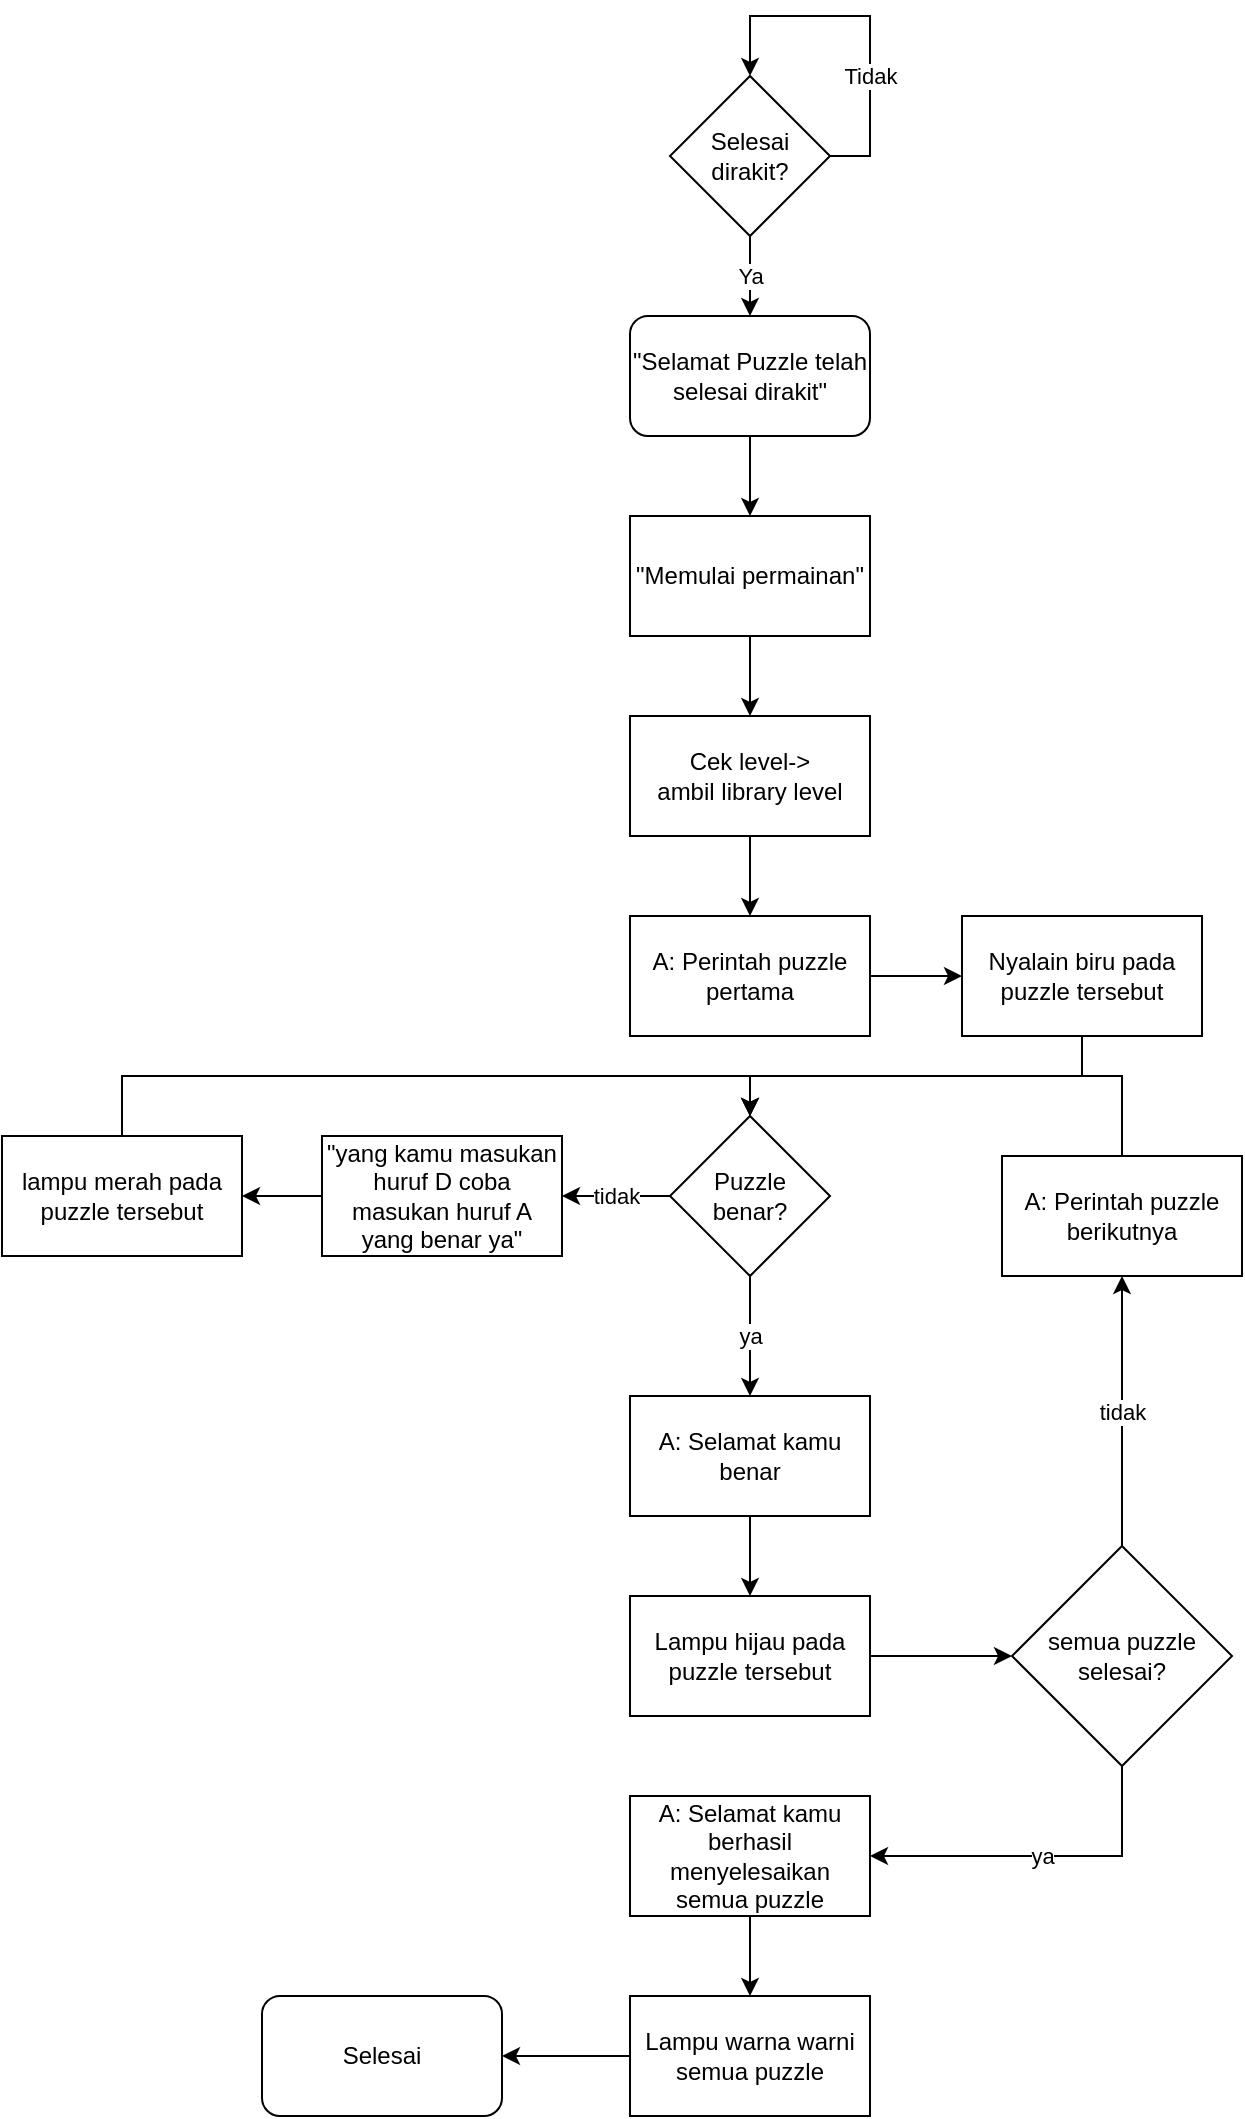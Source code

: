 <mxfile pages="2">
    <diagram id="VdiAd6TwgRln_6Kye7vl" name="pilih level">
        <mxGraphModel dx="786" dy="574" grid="1" gridSize="10" guides="0" tooltips="1" connect="1" arrows="1" fold="1" page="1" pageScale="1" pageWidth="827" pageHeight="1169" math="0" shadow="0">
            <root>
                <mxCell id="0"/>
                <mxCell id="1" parent="0"/>
                <mxCell id="8gLxyDC8MLJniefl50CG-8" value="" style="edgeStyle=orthogonalEdgeStyle;rounded=0;orthogonalLoop=1;jettySize=auto;html=1;" parent="1" source="8gLxyDC8MLJniefl50CG-2" target="8gLxyDC8MLJniefl50CG-7" edge="1">
                    <mxGeometry relative="1" as="geometry"/>
                </mxCell>
                <mxCell id="8gLxyDC8MLJniefl50CG-2" value="&quot;Selamat Puzzle telah selesai dirakit&quot;" style="rounded=1;whiteSpace=wrap;html=1;" parent="1" vertex="1">
                    <mxGeometry x="354" y="190" width="120" height="60" as="geometry"/>
                </mxCell>
                <mxCell id="8gLxyDC8MLJniefl50CG-5" value="Ya" style="edgeStyle=orthogonalEdgeStyle;rounded=0;orthogonalLoop=1;jettySize=auto;html=1;" parent="1" source="8gLxyDC8MLJniefl50CG-4" target="8gLxyDC8MLJniefl50CG-2" edge="1">
                    <mxGeometry relative="1" as="geometry"/>
                </mxCell>
                <mxCell id="8gLxyDC8MLJniefl50CG-4" value="Selesai&lt;br&gt;dirakit?" style="rhombus;whiteSpace=wrap;html=1;" parent="1" vertex="1">
                    <mxGeometry x="374" y="70" width="80" height="80" as="geometry"/>
                </mxCell>
                <mxCell id="8gLxyDC8MLJniefl50CG-6" value="Tidak" style="edgeStyle=orthogonalEdgeStyle;rounded=0;orthogonalLoop=1;jettySize=auto;html=1;exitX=1;exitY=0.5;exitDx=0;exitDy=0;entryX=0.5;entryY=0;entryDx=0;entryDy=0;" parent="1" source="8gLxyDC8MLJniefl50CG-4" target="8gLxyDC8MLJniefl50CG-4" edge="1">
                    <mxGeometry x="-0.333" relative="1" as="geometry">
                        <Array as="points">
                            <mxPoint x="474" y="110"/>
                            <mxPoint x="474" y="40"/>
                            <mxPoint x="414" y="40"/>
                        </Array>
                        <mxPoint as="offset"/>
                    </mxGeometry>
                </mxCell>
                <mxCell id="8gLxyDC8MLJniefl50CG-10" value="" style="edgeStyle=orthogonalEdgeStyle;rounded=0;orthogonalLoop=1;jettySize=auto;html=1;" parent="1" source="8gLxyDC8MLJniefl50CG-7" target="8gLxyDC8MLJniefl50CG-9" edge="1">
                    <mxGeometry relative="1" as="geometry"/>
                </mxCell>
                <mxCell id="8gLxyDC8MLJniefl50CG-7" value="&quot;Memulai permainan&quot;" style="rounded=0;whiteSpace=wrap;html=1;" parent="1" vertex="1">
                    <mxGeometry x="354" y="290" width="120" height="60" as="geometry"/>
                </mxCell>
                <mxCell id="VSUsCu0HEHpfa1tFkbWb-1" value="" style="edgeStyle=orthogonalEdgeStyle;rounded=0;orthogonalLoop=1;jettySize=auto;html=1;" parent="1" source="8gLxyDC8MLJniefl50CG-9" target="8gLxyDC8MLJniefl50CG-11" edge="1">
                    <mxGeometry relative="1" as="geometry"/>
                </mxCell>
                <mxCell id="8gLxyDC8MLJniefl50CG-9" value="Cek level-&amp;gt;&lt;br&gt;ambil library level" style="rounded=0;whiteSpace=wrap;html=1;" parent="1" vertex="1">
                    <mxGeometry x="354" y="390" width="120" height="60" as="geometry"/>
                </mxCell>
                <mxCell id="n2ZeTPt7YN2r80nw7nJY-3" style="edgeStyle=orthogonalEdgeStyle;rounded=0;orthogonalLoop=1;jettySize=auto;html=1;exitX=1;exitY=0.5;exitDx=0;exitDy=0;entryX=0;entryY=0.5;entryDx=0;entryDy=0;" parent="1" source="8gLxyDC8MLJniefl50CG-11" target="n2ZeTPt7YN2r80nw7nJY-1" edge="1">
                    <mxGeometry relative="1" as="geometry"/>
                </mxCell>
                <mxCell id="8gLxyDC8MLJniefl50CG-11" value="A: Perintah puzzle pertama" style="rounded=0;whiteSpace=wrap;html=1;" parent="1" vertex="1">
                    <mxGeometry x="354" y="490" width="120" height="60" as="geometry"/>
                </mxCell>
                <mxCell id="VSUsCu0HEHpfa1tFkbWb-5" value="tidak" style="edgeStyle=orthogonalEdgeStyle;rounded=0;orthogonalLoop=1;jettySize=auto;html=1;" parent="1" source="VSUsCu0HEHpfa1tFkbWb-2" target="VSUsCu0HEHpfa1tFkbWb-4" edge="1">
                    <mxGeometry relative="1" as="geometry"/>
                </mxCell>
                <mxCell id="VSUsCu0HEHpfa1tFkbWb-8" value="ya" style="edgeStyle=orthogonalEdgeStyle;rounded=0;orthogonalLoop=1;jettySize=auto;html=1;" parent="1" source="VSUsCu0HEHpfa1tFkbWb-2" target="VSUsCu0HEHpfa1tFkbWb-7" edge="1">
                    <mxGeometry relative="1" as="geometry"/>
                </mxCell>
                <mxCell id="VSUsCu0HEHpfa1tFkbWb-2" value="Puzzle&lt;br&gt;benar?" style="rhombus;whiteSpace=wrap;html=1;" parent="1" vertex="1">
                    <mxGeometry x="374" y="590" width="80" height="80" as="geometry"/>
                </mxCell>
                <mxCell id="VSUsCu0HEHpfa1tFkbWb-6" style="edgeStyle=orthogonalEdgeStyle;rounded=0;orthogonalLoop=1;jettySize=auto;html=1;exitX=0.5;exitY=0;exitDx=0;exitDy=0;entryX=0.5;entryY=0;entryDx=0;entryDy=0;" parent="1" source="VSUsCu0HEHpfa1tFkbWb-18" target="VSUsCu0HEHpfa1tFkbWb-2" edge="1">
                    <mxGeometry relative="1" as="geometry"/>
                </mxCell>
                <mxCell id="VSUsCu0HEHpfa1tFkbWb-19" value="" style="edgeStyle=orthogonalEdgeStyle;rounded=0;orthogonalLoop=1;jettySize=auto;html=1;" parent="1" source="VSUsCu0HEHpfa1tFkbWb-4" target="VSUsCu0HEHpfa1tFkbWb-18" edge="1">
                    <mxGeometry relative="1" as="geometry"/>
                </mxCell>
                <mxCell id="VSUsCu0HEHpfa1tFkbWb-4" value="&quot;yang kamu masukan huruf D coba masukan huruf A yang benar ya&quot;" style="rounded=0;whiteSpace=wrap;html=1;" parent="1" vertex="1">
                    <mxGeometry x="200" y="600" width="120" height="60" as="geometry"/>
                </mxCell>
                <mxCell id="VSUsCu0HEHpfa1tFkbWb-21" value="" style="edgeStyle=orthogonalEdgeStyle;rounded=0;orthogonalLoop=1;jettySize=auto;html=1;" parent="1" source="VSUsCu0HEHpfa1tFkbWb-7" target="VSUsCu0HEHpfa1tFkbWb-20" edge="1">
                    <mxGeometry relative="1" as="geometry"/>
                </mxCell>
                <mxCell id="VSUsCu0HEHpfa1tFkbWb-7" value="A: Selamat kamu benar" style="rounded=0;whiteSpace=wrap;html=1;" parent="1" vertex="1">
                    <mxGeometry x="354" y="730" width="120" height="60" as="geometry"/>
                </mxCell>
                <mxCell id="VSUsCu0HEHpfa1tFkbWb-17" style="edgeStyle=orthogonalEdgeStyle;rounded=0;orthogonalLoop=1;jettySize=auto;html=1;exitX=0.5;exitY=0;exitDx=0;exitDy=0;entryX=0.5;entryY=0;entryDx=0;entryDy=0;" parent="1" source="VSUsCu0HEHpfa1tFkbWb-9" target="VSUsCu0HEHpfa1tFkbWb-2" edge="1">
                    <mxGeometry relative="1" as="geometry"/>
                </mxCell>
                <mxCell id="VSUsCu0HEHpfa1tFkbWb-9" value="A: Perintah puzzle berikutnya" style="rounded=0;whiteSpace=wrap;html=1;" parent="1" vertex="1">
                    <mxGeometry x="540" y="610" width="120" height="60" as="geometry"/>
                </mxCell>
                <mxCell id="VSUsCu0HEHpfa1tFkbWb-14" value="tidak" style="edgeStyle=orthogonalEdgeStyle;rounded=0;orthogonalLoop=1;jettySize=auto;html=1;" parent="1" source="VSUsCu0HEHpfa1tFkbWb-12" target="VSUsCu0HEHpfa1tFkbWb-9" edge="1">
                    <mxGeometry relative="1" as="geometry"/>
                </mxCell>
                <mxCell id="VSUsCu0HEHpfa1tFkbWb-16" value="ya" style="edgeStyle=orthogonalEdgeStyle;rounded=0;orthogonalLoop=1;jettySize=auto;html=1;exitX=0.5;exitY=1;exitDx=0;exitDy=0;entryX=1;entryY=0.5;entryDx=0;entryDy=0;" parent="1" source="VSUsCu0HEHpfa1tFkbWb-12" target="VSUsCu0HEHpfa1tFkbWb-15" edge="1">
                    <mxGeometry relative="1" as="geometry"/>
                </mxCell>
                <mxCell id="VSUsCu0HEHpfa1tFkbWb-12" value="semua puzzle selesai?" style="rhombus;whiteSpace=wrap;html=1;" parent="1" vertex="1">
                    <mxGeometry x="545" y="805" width="110" height="110" as="geometry"/>
                </mxCell>
                <mxCell id="VSUsCu0HEHpfa1tFkbWb-24" value="" style="edgeStyle=orthogonalEdgeStyle;rounded=0;orthogonalLoop=1;jettySize=auto;html=1;" parent="1" source="VSUsCu0HEHpfa1tFkbWb-15" target="VSUsCu0HEHpfa1tFkbWb-23" edge="1">
                    <mxGeometry relative="1" as="geometry"/>
                </mxCell>
                <mxCell id="VSUsCu0HEHpfa1tFkbWb-15" value="A: Selamat kamu berhasil menyelesaikan semua puzzle" style="rounded=0;whiteSpace=wrap;html=1;" parent="1" vertex="1">
                    <mxGeometry x="354" y="930" width="120" height="60" as="geometry"/>
                </mxCell>
                <mxCell id="VSUsCu0HEHpfa1tFkbWb-18" value="lampu merah pada puzzle tersebut" style="rounded=0;whiteSpace=wrap;html=1;" parent="1" vertex="1">
                    <mxGeometry x="40" y="600" width="120" height="60" as="geometry"/>
                </mxCell>
                <mxCell id="VSUsCu0HEHpfa1tFkbWb-22" style="edgeStyle=orthogonalEdgeStyle;rounded=0;orthogonalLoop=1;jettySize=auto;html=1;exitX=1;exitY=0.5;exitDx=0;exitDy=0;entryX=0;entryY=0.5;entryDx=0;entryDy=0;" parent="1" source="VSUsCu0HEHpfa1tFkbWb-20" target="VSUsCu0HEHpfa1tFkbWb-12" edge="1">
                    <mxGeometry relative="1" as="geometry"/>
                </mxCell>
                <mxCell id="VSUsCu0HEHpfa1tFkbWb-20" value="Lampu hijau pada puzzle tersebut" style="rounded=0;whiteSpace=wrap;html=1;" parent="1" vertex="1">
                    <mxGeometry x="354" y="830" width="120" height="60" as="geometry"/>
                </mxCell>
                <mxCell id="VSUsCu0HEHpfa1tFkbWb-26" value="" style="edgeStyle=orthogonalEdgeStyle;rounded=0;orthogonalLoop=1;jettySize=auto;html=1;" parent="1" source="VSUsCu0HEHpfa1tFkbWb-23" target="VSUsCu0HEHpfa1tFkbWb-25" edge="1">
                    <mxGeometry relative="1" as="geometry"/>
                </mxCell>
                <mxCell id="VSUsCu0HEHpfa1tFkbWb-23" value="Lampu warna warni semua puzzle" style="rounded=0;whiteSpace=wrap;html=1;" parent="1" vertex="1">
                    <mxGeometry x="354" y="1030" width="120" height="60" as="geometry"/>
                </mxCell>
                <mxCell id="VSUsCu0HEHpfa1tFkbWb-25" value="Selesai" style="rounded=1;whiteSpace=wrap;html=1;" parent="1" vertex="1">
                    <mxGeometry x="170" y="1030" width="120" height="60" as="geometry"/>
                </mxCell>
                <mxCell id="n2ZeTPt7YN2r80nw7nJY-2" style="edgeStyle=orthogonalEdgeStyle;rounded=0;orthogonalLoop=1;jettySize=auto;html=1;exitX=0.5;exitY=1;exitDx=0;exitDy=0;entryX=0.5;entryY=0;entryDx=0;entryDy=0;" parent="1" source="n2ZeTPt7YN2r80nw7nJY-1" target="VSUsCu0HEHpfa1tFkbWb-2" edge="1">
                    <mxGeometry relative="1" as="geometry"/>
                </mxCell>
                <mxCell id="n2ZeTPt7YN2r80nw7nJY-1" value="Nyalain biru pada puzzle tersebut" style="rounded=0;whiteSpace=wrap;html=1;" parent="1" vertex="1">
                    <mxGeometry x="520" y="490" width="120" height="60" as="geometry"/>
                </mxCell>
            </root>
        </mxGraphModel>
    </diagram>
    <diagram id="twBF60l3qLjISwA-dCuY" name="Page-2">
        <mxGraphModel dx="867" dy="482" grid="1" gridSize="10" guides="1" tooltips="1" connect="1" arrows="1" fold="1" page="1" pageScale="1" pageWidth="850" pageHeight="1100" math="0" shadow="0">
            <root>
                <mxCell id="0"/>
                <mxCell id="1" parent="0"/>
            </root>
        </mxGraphModel>
    </diagram>
</mxfile>